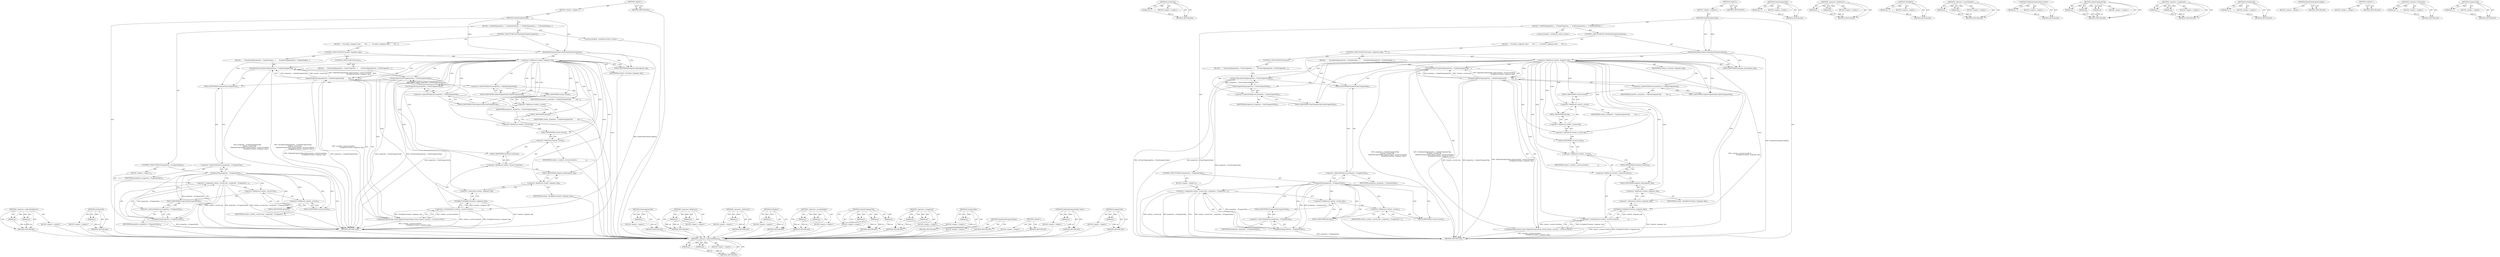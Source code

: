 digraph "FragmentClip" {
vulnerable_99 [label=<(METHOD,&lt;operator&gt;.indirectFieldAccess)>];
vulnerable_100 [label=<(PARAM,p1)>];
vulnerable_101 [label=<(PARAM,p2)>];
vulnerable_102 [label=<(BLOCK,&lt;empty&gt;,&lt;empty&gt;)>];
vulnerable_103 [label=<(METHOD_RETURN,ANY)>];
vulnerable_121 [label=<(METHOD,OnClearClip)>];
vulnerable_122 [label=<(PARAM,p1)>];
vulnerable_123 [label=<(BLOCK,&lt;empty&gt;,&lt;empty&gt;)>];
vulnerable_124 [label=<(METHOD_RETURN,ANY)>];
vulnerable_6 [label=<(METHOD,&lt;global&gt;)<SUB>1</SUB>>];
vulnerable_7 [label=<(BLOCK,&lt;empty&gt;,&lt;empty&gt;)<SUB>1</SUB>>];
vulnerable_8 [label=<(METHOD,UpdateFragmentClip)<SUB>1</SUB>>];
vulnerable_9 [label=<(BLOCK,{
  DCHECK(properties_);

   if (NeedsPaintProp...,{
  DCHECK(properties_);

   if (NeedsPaintProp...)<SUB>1</SUB>>];
vulnerable_10 [label="<(LOCAL,DCHECK : DCHECK)<SUB>2</SUB>>"];
vulnerable_11 [label=<(CONTROL_STRUCTURE,IF,if (NeedsPaintPropertyUpdate()))<SUB>4</SUB>>];
vulnerable_12 [label=<(NeedsPaintPropertyUpdate,NeedsPaintPropertyUpdate())<SUB>4</SUB>>];
vulnerable_13 [label=<(BLOCK,{
     if (context_.fragment_clip) {
       OnU...,{
     if (context_.fragment_clip) {
       OnU...)<SUB>4</SUB>>];
vulnerable_14 [label=<(CONTROL_STRUCTURE,IF,if (context_.fragment_clip))<SUB>5</SUB>>];
vulnerable_15 [label=<(&lt;operator&gt;.fieldAccess,context_.fragment_clip)<SUB>5</SUB>>];
vulnerable_16 [label=<(IDENTIFIER,context_,if (context_.fragment_clip))<SUB>5</SUB>>];
vulnerable_17 [label=<(FIELD_IDENTIFIER,fragment_clip,fragment_clip)<SUB>5</SUB>>];
vulnerable_18 [label=<(BLOCK,{
       OnUpdateClip(properties_-&gt;UpdateFragme...,{
       OnUpdateClip(properties_-&gt;UpdateFragme...)<SUB>5</SUB>>];
vulnerable_19 [label=<(OnUpdateClip,OnUpdateClip(properties_-&gt;UpdateFragmentClip(
 ...)<SUB>6</SUB>>];
vulnerable_20 [label=<(UpdateFragmentClip,properties_-&gt;UpdateFragmentClip(
          cont...)<SUB>6</SUB>>];
vulnerable_21 [label=<(&lt;operator&gt;.indirectFieldAccess,properties_-&gt;UpdateFragmentClip)<SUB>6</SUB>>];
vulnerable_22 [label=<(IDENTIFIER,properties_,properties_-&gt;UpdateFragmentClip(
          cont...)<SUB>6</SUB>>];
vulnerable_23 [label=<(FIELD_IDENTIFIER,UpdateFragmentClip,UpdateFragmentClip)<SUB>6</SUB>>];
vulnerable_24 [label=<(&lt;operator&gt;.fieldAccess,context_.current.clip)<SUB>7</SUB>>];
vulnerable_25 [label=<(&lt;operator&gt;.fieldAccess,context_.current)<SUB>7</SUB>>];
vulnerable_26 [label=<(IDENTIFIER,context_,properties_-&gt;UpdateFragmentClip(
          cont...)<SUB>7</SUB>>];
vulnerable_27 [label=<(FIELD_IDENTIFIER,current,current)<SUB>7</SUB>>];
vulnerable_28 [label=<(FIELD_IDENTIFIER,clip,clip)<SUB>7</SUB>>];
vulnerable_29 [label="<(ClipPaintPropertyNode::State,ClipPaintPropertyNode::State{context_.current.t...)<SUB>8</SUB>>"];
vulnerable_30 [label=<(&lt;operator&gt;.arrayInitializer,{context_.current.transform,
                  ...)<SUB>8</SUB>>];
vulnerable_31 [label=<(&lt;operator&gt;.fieldAccess,context_.current.transform)<SUB>8</SUB>>];
vulnerable_32 [label=<(&lt;operator&gt;.fieldAccess,context_.current)<SUB>8</SUB>>];
vulnerable_33 [label=<(IDENTIFIER,context_,{context_.current.transform,
                  ...)<SUB>8</SUB>>];
vulnerable_34 [label=<(FIELD_IDENTIFIER,current,current)<SUB>8</SUB>>];
vulnerable_35 [label=<(FIELD_IDENTIFIER,transform,transform)<SUB>8</SUB>>];
vulnerable_36 [label=<(ToClipRect,ToClipRect(*context_.fragment_clip))<SUB>9</SUB>>];
vulnerable_37 [label=<(&lt;operator&gt;.indirection,*context_.fragment_clip)<SUB>9</SUB>>];
vulnerable_38 [label=<(&lt;operator&gt;.fieldAccess,context_.fragment_clip)<SUB>9</SUB>>];
vulnerable_39 [label=<(IDENTIFIER,context_,ToClipRect(*context_.fragment_clip))<SUB>9</SUB>>];
vulnerable_40 [label=<(FIELD_IDENTIFIER,fragment_clip,fragment_clip)<SUB>9</SUB>>];
vulnerable_41 [label=<(CONTROL_STRUCTURE,ELSE,else)<SUB>10</SUB>>];
vulnerable_42 [label=<(BLOCK,{
      OnClearClip(properties_-&gt;ClearFragmentC...,{
      OnClearClip(properties_-&gt;ClearFragmentC...)<SUB>10</SUB>>];
vulnerable_43 [label=<(OnClearClip,OnClearClip(properties_-&gt;ClearFragmentClip()))<SUB>11</SUB>>];
vulnerable_44 [label=<(ClearFragmentClip,properties_-&gt;ClearFragmentClip())<SUB>11</SUB>>];
vulnerable_45 [label=<(&lt;operator&gt;.indirectFieldAccess,properties_-&gt;ClearFragmentClip)<SUB>11</SUB>>];
vulnerable_46 [label=<(IDENTIFIER,properties_,properties_-&gt;ClearFragmentClip())<SUB>11</SUB>>];
vulnerable_47 [label=<(FIELD_IDENTIFIER,ClearFragmentClip,ClearFragmentClip)<SUB>11</SUB>>];
vulnerable_48 [label=<(CONTROL_STRUCTURE,IF,if (properties_-&gt;FragmentClip()))<SUB>15</SUB>>];
vulnerable_49 [label=<(FragmentClip,properties_-&gt;FragmentClip())<SUB>15</SUB>>];
vulnerable_50 [label=<(&lt;operator&gt;.indirectFieldAccess,properties_-&gt;FragmentClip)<SUB>15</SUB>>];
vulnerable_51 [label=<(IDENTIFIER,properties_,properties_-&gt;FragmentClip())<SUB>15</SUB>>];
vulnerable_52 [label=<(FIELD_IDENTIFIER,FragmentClip,FragmentClip)<SUB>15</SUB>>];
vulnerable_53 [label=<(BLOCK,&lt;empty&gt;,&lt;empty&gt;)<SUB>16</SUB>>];
vulnerable_54 [label=<(&lt;operator&gt;.assignment,context_.current.clip = properties_-&gt;FragmentCl...)<SUB>16</SUB>>];
vulnerable_55 [label=<(&lt;operator&gt;.fieldAccess,context_.current.clip)<SUB>16</SUB>>];
vulnerable_56 [label=<(&lt;operator&gt;.fieldAccess,context_.current)<SUB>16</SUB>>];
vulnerable_57 [label=<(IDENTIFIER,context_,context_.current.clip = properties_-&gt;FragmentCl...)<SUB>16</SUB>>];
vulnerable_58 [label=<(FIELD_IDENTIFIER,current,current)<SUB>16</SUB>>];
vulnerable_59 [label=<(FIELD_IDENTIFIER,clip,clip)<SUB>16</SUB>>];
vulnerable_60 [label=<(FragmentClip,properties_-&gt;FragmentClip())<SUB>16</SUB>>];
vulnerable_61 [label=<(&lt;operator&gt;.indirectFieldAccess,properties_-&gt;FragmentClip)<SUB>16</SUB>>];
vulnerable_62 [label=<(IDENTIFIER,properties_,properties_-&gt;FragmentClip())<SUB>16</SUB>>];
vulnerable_63 [label=<(FIELD_IDENTIFIER,FragmentClip,FragmentClip)<SUB>16</SUB>>];
vulnerable_64 [label=<(METHOD_RETURN,void)<SUB>1</SUB>>];
vulnerable_66 [label=<(METHOD_RETURN,ANY)<SUB>1</SUB>>];
vulnerable_125 [label=<(METHOD,ClearFragmentClip)>];
vulnerable_126 [label=<(PARAM,p1)>];
vulnerable_127 [label=<(BLOCK,&lt;empty&gt;,&lt;empty&gt;)>];
vulnerable_128 [label=<(METHOD_RETURN,ANY)>];
vulnerable_84 [label=<(METHOD,&lt;operator&gt;.fieldAccess)>];
vulnerable_85 [label=<(PARAM,p1)>];
vulnerable_86 [label=<(PARAM,p2)>];
vulnerable_87 [label=<(BLOCK,&lt;empty&gt;,&lt;empty&gt;)>];
vulnerable_88 [label=<(METHOD_RETURN,ANY)>];
vulnerable_117 [label=<(METHOD,&lt;operator&gt;.indirection)>];
vulnerable_118 [label=<(PARAM,p1)>];
vulnerable_119 [label=<(BLOCK,&lt;empty&gt;,&lt;empty&gt;)>];
vulnerable_120 [label=<(METHOD_RETURN,ANY)>];
vulnerable_113 [label=<(METHOD,ToClipRect)>];
vulnerable_114 [label=<(PARAM,p1)>];
vulnerable_115 [label=<(BLOCK,&lt;empty&gt;,&lt;empty&gt;)>];
vulnerable_116 [label=<(METHOD_RETURN,ANY)>];
vulnerable_108 [label=<(METHOD,&lt;operator&gt;.arrayInitializer)>];
vulnerable_109 [label=<(PARAM,p1)>];
vulnerable_110 [label=<(PARAM,p2)>];
vulnerable_111 [label=<(BLOCK,&lt;empty&gt;,&lt;empty&gt;)>];
vulnerable_112 [label=<(METHOD_RETURN,ANY)>];
vulnerable_93 [label=<(METHOD,UpdateFragmentClip)>];
vulnerable_94 [label=<(PARAM,p1)>];
vulnerable_95 [label=<(PARAM,p2)>];
vulnerable_96 [label=<(PARAM,p3)>];
vulnerable_97 [label=<(BLOCK,&lt;empty&gt;,&lt;empty&gt;)>];
vulnerable_98 [label=<(METHOD_RETURN,ANY)>];
vulnerable_133 [label=<(METHOD,&lt;operator&gt;.assignment)>];
vulnerable_134 [label=<(PARAM,p1)>];
vulnerable_135 [label=<(PARAM,p2)>];
vulnerable_136 [label=<(BLOCK,&lt;empty&gt;,&lt;empty&gt;)>];
vulnerable_137 [label=<(METHOD_RETURN,ANY)>];
vulnerable_89 [label=<(METHOD,OnUpdateClip)>];
vulnerable_90 [label=<(PARAM,p1)>];
vulnerable_91 [label=<(BLOCK,&lt;empty&gt;,&lt;empty&gt;)>];
vulnerable_92 [label=<(METHOD_RETURN,ANY)>];
vulnerable_81 [label=<(METHOD,NeedsPaintPropertyUpdate)>];
vulnerable_82 [label=<(BLOCK,&lt;empty&gt;,&lt;empty&gt;)>];
vulnerable_83 [label=<(METHOD_RETURN,ANY)>];
vulnerable_75 [label=<(METHOD,&lt;global&gt;)<SUB>1</SUB>>];
vulnerable_76 [label=<(BLOCK,&lt;empty&gt;,&lt;empty&gt;)>];
vulnerable_77 [label=<(METHOD_RETURN,ANY)>];
vulnerable_104 [label="<(METHOD,ClipPaintPropertyNode::State)>"];
vulnerable_105 [label=<(PARAM,p1)>];
vulnerable_106 [label=<(BLOCK,&lt;empty&gt;,&lt;empty&gt;)>];
vulnerable_107 [label=<(METHOD_RETURN,ANY)>];
vulnerable_129 [label=<(METHOD,FragmentClip)>];
vulnerable_130 [label=<(PARAM,p1)>];
vulnerable_131 [label=<(BLOCK,&lt;empty&gt;,&lt;empty&gt;)>];
vulnerable_132 [label=<(METHOD_RETURN,ANY)>];
fixed_100 [label=<(METHOD,&lt;operator&gt;.indirectFieldAccess)>];
fixed_101 [label=<(PARAM,p1)>];
fixed_102 [label=<(PARAM,p2)>];
fixed_103 [label=<(BLOCK,&lt;empty&gt;,&lt;empty&gt;)>];
fixed_104 [label=<(METHOD_RETURN,ANY)>];
fixed_122 [label=<(METHOD,OnClearClip)>];
fixed_123 [label=<(PARAM,p1)>];
fixed_124 [label=<(BLOCK,&lt;empty&gt;,&lt;empty&gt;)>];
fixed_125 [label=<(METHOD_RETURN,ANY)>];
fixed_6 [label=<(METHOD,&lt;global&gt;)<SUB>1</SUB>>];
fixed_7 [label=<(BLOCK,&lt;empty&gt;,&lt;empty&gt;)<SUB>1</SUB>>];
fixed_8 [label=<(METHOD,UpdateFragmentClip)<SUB>1</SUB>>];
fixed_9 [label=<(BLOCK,{
  DCHECK(properties_);

   if (NeedsPaintProp...,{
  DCHECK(properties_);

   if (NeedsPaintProp...)<SUB>1</SUB>>];
fixed_10 [label="<(LOCAL,DCHECK : DCHECK)<SUB>2</SUB>>"];
fixed_11 [label=<(CONTROL_STRUCTURE,IF,if (NeedsPaintPropertyUpdate()))<SUB>4</SUB>>];
fixed_12 [label=<(NeedsPaintPropertyUpdate,NeedsPaintPropertyUpdate())<SUB>4</SUB>>];
fixed_13 [label=<(BLOCK,{
     if (context_.fragment_clip) {
       OnU...,{
     if (context_.fragment_clip) {
       OnU...)<SUB>4</SUB>>];
fixed_14 [label=<(CONTROL_STRUCTURE,IF,if (context_.fragment_clip))<SUB>5</SUB>>];
fixed_15 [label=<(&lt;operator&gt;.fieldAccess,context_.fragment_clip)<SUB>5</SUB>>];
fixed_16 [label=<(IDENTIFIER,context_,if (context_.fragment_clip))<SUB>5</SUB>>];
fixed_17 [label=<(FIELD_IDENTIFIER,fragment_clip,fragment_clip)<SUB>5</SUB>>];
fixed_18 [label=<(BLOCK,{
       OnUpdateClip(properties_-&gt;UpdateFragme...,{
       OnUpdateClip(properties_-&gt;UpdateFragme...)<SUB>5</SUB>>];
fixed_19 [label=<(OnUpdateClip,OnUpdateClip(properties_-&gt;UpdateFragmentClip(
 ...)<SUB>6</SUB>>];
fixed_20 [label=<(UpdateFragmentClip,properties_-&gt;UpdateFragmentClip(
          *con...)<SUB>6</SUB>>];
fixed_21 [label=<(&lt;operator&gt;.indirectFieldAccess,properties_-&gt;UpdateFragmentClip)<SUB>6</SUB>>];
fixed_22 [label=<(IDENTIFIER,properties_,properties_-&gt;UpdateFragmentClip(
          *con...)<SUB>6</SUB>>];
fixed_23 [label=<(FIELD_IDENTIFIER,UpdateFragmentClip,UpdateFragmentClip)<SUB>6</SUB>>];
fixed_24 [label=<(&lt;operator&gt;.indirection,*context_.current.clip)<SUB>7</SUB>>];
fixed_25 [label=<(&lt;operator&gt;.fieldAccess,context_.current.clip)<SUB>7</SUB>>];
fixed_26 [label=<(&lt;operator&gt;.fieldAccess,context_.current)<SUB>7</SUB>>];
fixed_27 [label=<(IDENTIFIER,context_,properties_-&gt;UpdateFragmentClip(
          *con...)<SUB>7</SUB>>];
fixed_28 [label=<(FIELD_IDENTIFIER,current,current)<SUB>7</SUB>>];
fixed_29 [label=<(FIELD_IDENTIFIER,clip,clip)<SUB>7</SUB>>];
fixed_30 [label="<(ClipPaintPropertyNode::State,ClipPaintPropertyNode::State{context_.current.t...)<SUB>8</SUB>>"];
fixed_31 [label=<(&lt;operator&gt;.arrayInitializer,{context_.current.transform,
                  ...)<SUB>8</SUB>>];
fixed_32 [label=<(&lt;operator&gt;.fieldAccess,context_.current.transform)<SUB>8</SUB>>];
fixed_33 [label=<(&lt;operator&gt;.fieldAccess,context_.current)<SUB>8</SUB>>];
fixed_34 [label=<(IDENTIFIER,context_,{context_.current.transform,
                  ...)<SUB>8</SUB>>];
fixed_35 [label=<(FIELD_IDENTIFIER,current,current)<SUB>8</SUB>>];
fixed_36 [label=<(FIELD_IDENTIFIER,transform,transform)<SUB>8</SUB>>];
fixed_37 [label=<(ToClipRect,ToClipRect(*context_.fragment_clip))<SUB>9</SUB>>];
fixed_38 [label=<(&lt;operator&gt;.indirection,*context_.fragment_clip)<SUB>9</SUB>>];
fixed_39 [label=<(&lt;operator&gt;.fieldAccess,context_.fragment_clip)<SUB>9</SUB>>];
fixed_40 [label=<(IDENTIFIER,context_,ToClipRect(*context_.fragment_clip))<SUB>9</SUB>>];
fixed_41 [label=<(FIELD_IDENTIFIER,fragment_clip,fragment_clip)<SUB>9</SUB>>];
fixed_42 [label=<(CONTROL_STRUCTURE,ELSE,else)<SUB>10</SUB>>];
fixed_43 [label=<(BLOCK,{
      OnClearClip(properties_-&gt;ClearFragmentC...,{
      OnClearClip(properties_-&gt;ClearFragmentC...)<SUB>10</SUB>>];
fixed_44 [label=<(OnClearClip,OnClearClip(properties_-&gt;ClearFragmentClip()))<SUB>11</SUB>>];
fixed_45 [label=<(ClearFragmentClip,properties_-&gt;ClearFragmentClip())<SUB>11</SUB>>];
fixed_46 [label=<(&lt;operator&gt;.indirectFieldAccess,properties_-&gt;ClearFragmentClip)<SUB>11</SUB>>];
fixed_47 [label=<(IDENTIFIER,properties_,properties_-&gt;ClearFragmentClip())<SUB>11</SUB>>];
fixed_48 [label=<(FIELD_IDENTIFIER,ClearFragmentClip,ClearFragmentClip)<SUB>11</SUB>>];
fixed_49 [label=<(CONTROL_STRUCTURE,IF,if (properties_-&gt;FragmentClip()))<SUB>15</SUB>>];
fixed_50 [label=<(FragmentClip,properties_-&gt;FragmentClip())<SUB>15</SUB>>];
fixed_51 [label=<(&lt;operator&gt;.indirectFieldAccess,properties_-&gt;FragmentClip)<SUB>15</SUB>>];
fixed_52 [label=<(IDENTIFIER,properties_,properties_-&gt;FragmentClip())<SUB>15</SUB>>];
fixed_53 [label=<(FIELD_IDENTIFIER,FragmentClip,FragmentClip)<SUB>15</SUB>>];
fixed_54 [label=<(BLOCK,&lt;empty&gt;,&lt;empty&gt;)<SUB>16</SUB>>];
fixed_55 [label=<(&lt;operator&gt;.assignment,context_.current.clip = properties_-&gt;FragmentCl...)<SUB>16</SUB>>];
fixed_56 [label=<(&lt;operator&gt;.fieldAccess,context_.current.clip)<SUB>16</SUB>>];
fixed_57 [label=<(&lt;operator&gt;.fieldAccess,context_.current)<SUB>16</SUB>>];
fixed_58 [label=<(IDENTIFIER,context_,context_.current.clip = properties_-&gt;FragmentCl...)<SUB>16</SUB>>];
fixed_59 [label=<(FIELD_IDENTIFIER,current,current)<SUB>16</SUB>>];
fixed_60 [label=<(FIELD_IDENTIFIER,clip,clip)<SUB>16</SUB>>];
fixed_61 [label=<(FragmentClip,properties_-&gt;FragmentClip())<SUB>16</SUB>>];
fixed_62 [label=<(&lt;operator&gt;.indirectFieldAccess,properties_-&gt;FragmentClip)<SUB>16</SUB>>];
fixed_63 [label=<(IDENTIFIER,properties_,properties_-&gt;FragmentClip())<SUB>16</SUB>>];
fixed_64 [label=<(FIELD_IDENTIFIER,FragmentClip,FragmentClip)<SUB>16</SUB>>];
fixed_65 [label=<(METHOD_RETURN,void)<SUB>1</SUB>>];
fixed_67 [label=<(METHOD_RETURN,ANY)<SUB>1</SUB>>];
fixed_126 [label=<(METHOD,ClearFragmentClip)>];
fixed_127 [label=<(PARAM,p1)>];
fixed_128 [label=<(BLOCK,&lt;empty&gt;,&lt;empty&gt;)>];
fixed_129 [label=<(METHOD_RETURN,ANY)>];
fixed_85 [label=<(METHOD,&lt;operator&gt;.fieldAccess)>];
fixed_86 [label=<(PARAM,p1)>];
fixed_87 [label=<(PARAM,p2)>];
fixed_88 [label=<(BLOCK,&lt;empty&gt;,&lt;empty&gt;)>];
fixed_89 [label=<(METHOD_RETURN,ANY)>];
fixed_118 [label=<(METHOD,ToClipRect)>];
fixed_119 [label=<(PARAM,p1)>];
fixed_120 [label=<(BLOCK,&lt;empty&gt;,&lt;empty&gt;)>];
fixed_121 [label=<(METHOD_RETURN,ANY)>];
fixed_113 [label=<(METHOD,&lt;operator&gt;.arrayInitializer)>];
fixed_114 [label=<(PARAM,p1)>];
fixed_115 [label=<(PARAM,p2)>];
fixed_116 [label=<(BLOCK,&lt;empty&gt;,&lt;empty&gt;)>];
fixed_117 [label=<(METHOD_RETURN,ANY)>];
fixed_109 [label="<(METHOD,ClipPaintPropertyNode::State)>"];
fixed_110 [label=<(PARAM,p1)>];
fixed_111 [label=<(BLOCK,&lt;empty&gt;,&lt;empty&gt;)>];
fixed_112 [label=<(METHOD_RETURN,ANY)>];
fixed_94 [label=<(METHOD,UpdateFragmentClip)>];
fixed_95 [label=<(PARAM,p1)>];
fixed_96 [label=<(PARAM,p2)>];
fixed_97 [label=<(PARAM,p3)>];
fixed_98 [label=<(BLOCK,&lt;empty&gt;,&lt;empty&gt;)>];
fixed_99 [label=<(METHOD_RETURN,ANY)>];
fixed_134 [label=<(METHOD,&lt;operator&gt;.assignment)>];
fixed_135 [label=<(PARAM,p1)>];
fixed_136 [label=<(PARAM,p2)>];
fixed_137 [label=<(BLOCK,&lt;empty&gt;,&lt;empty&gt;)>];
fixed_138 [label=<(METHOD_RETURN,ANY)>];
fixed_90 [label=<(METHOD,OnUpdateClip)>];
fixed_91 [label=<(PARAM,p1)>];
fixed_92 [label=<(BLOCK,&lt;empty&gt;,&lt;empty&gt;)>];
fixed_93 [label=<(METHOD_RETURN,ANY)>];
fixed_82 [label=<(METHOD,NeedsPaintPropertyUpdate)>];
fixed_83 [label=<(BLOCK,&lt;empty&gt;,&lt;empty&gt;)>];
fixed_84 [label=<(METHOD_RETURN,ANY)>];
fixed_76 [label=<(METHOD,&lt;global&gt;)<SUB>1</SUB>>];
fixed_77 [label=<(BLOCK,&lt;empty&gt;,&lt;empty&gt;)>];
fixed_78 [label=<(METHOD_RETURN,ANY)>];
fixed_105 [label=<(METHOD,&lt;operator&gt;.indirection)>];
fixed_106 [label=<(PARAM,p1)>];
fixed_107 [label=<(BLOCK,&lt;empty&gt;,&lt;empty&gt;)>];
fixed_108 [label=<(METHOD_RETURN,ANY)>];
fixed_130 [label=<(METHOD,FragmentClip)>];
fixed_131 [label=<(PARAM,p1)>];
fixed_132 [label=<(BLOCK,&lt;empty&gt;,&lt;empty&gt;)>];
fixed_133 [label=<(METHOD_RETURN,ANY)>];
vulnerable_99 -> vulnerable_100  [key=0, label="AST: "];
vulnerable_99 -> vulnerable_100  [key=1, label="DDG: "];
vulnerable_99 -> vulnerable_102  [key=0, label="AST: "];
vulnerable_99 -> vulnerable_101  [key=0, label="AST: "];
vulnerable_99 -> vulnerable_101  [key=1, label="DDG: "];
vulnerable_99 -> vulnerable_103  [key=0, label="AST: "];
vulnerable_99 -> vulnerable_103  [key=1, label="CFG: "];
vulnerable_100 -> vulnerable_103  [key=0, label="DDG: p1"];
vulnerable_101 -> vulnerable_103  [key=0, label="DDG: p2"];
vulnerable_102 -> fixed_100  [key=0];
vulnerable_103 -> fixed_100  [key=0];
vulnerable_121 -> vulnerable_122  [key=0, label="AST: "];
vulnerable_121 -> vulnerable_122  [key=1, label="DDG: "];
vulnerable_121 -> vulnerable_123  [key=0, label="AST: "];
vulnerable_121 -> vulnerable_124  [key=0, label="AST: "];
vulnerable_121 -> vulnerable_124  [key=1, label="CFG: "];
vulnerable_122 -> vulnerable_124  [key=0, label="DDG: p1"];
vulnerable_123 -> fixed_100  [key=0];
vulnerable_124 -> fixed_100  [key=0];
vulnerable_6 -> vulnerable_7  [key=0, label="AST: "];
vulnerable_6 -> vulnerable_66  [key=0, label="AST: "];
vulnerable_6 -> vulnerable_66  [key=1, label="CFG: "];
vulnerable_7 -> vulnerable_8  [key=0, label="AST: "];
vulnerable_8 -> vulnerable_9  [key=0, label="AST: "];
vulnerable_8 -> vulnerable_64  [key=0, label="AST: "];
vulnerable_8 -> vulnerable_12  [key=0, label="CFG: "];
vulnerable_8 -> vulnerable_12  [key=1, label="DDG: "];
vulnerable_9 -> vulnerable_10  [key=0, label="AST: "];
vulnerable_9 -> vulnerable_11  [key=0, label="AST: "];
vulnerable_9 -> vulnerable_48  [key=0, label="AST: "];
vulnerable_10 -> fixed_100  [key=0];
vulnerable_11 -> vulnerable_12  [key=0, label="AST: "];
vulnerable_11 -> vulnerable_13  [key=0, label="AST: "];
vulnerable_12 -> vulnerable_17  [key=0, label="CFG: "];
vulnerable_12 -> vulnerable_17  [key=1, label="CDG: "];
vulnerable_12 -> vulnerable_52  [key=0, label="CFG: "];
vulnerable_12 -> vulnerable_64  [key=0, label="DDG: NeedsPaintPropertyUpdate()"];
vulnerable_12 -> vulnerable_15  [key=0, label="CDG: "];
vulnerable_13 -> vulnerable_14  [key=0, label="AST: "];
vulnerable_14 -> vulnerable_15  [key=0, label="AST: "];
vulnerable_14 -> vulnerable_18  [key=0, label="AST: "];
vulnerable_14 -> vulnerable_41  [key=0, label="AST: "];
vulnerable_15 -> vulnerable_16  [key=0, label="AST: "];
vulnerable_15 -> vulnerable_17  [key=0, label="AST: "];
vulnerable_15 -> vulnerable_23  [key=0, label="CFG: "];
vulnerable_15 -> vulnerable_23  [key=1, label="CDG: "];
vulnerable_15 -> vulnerable_47  [key=0, label="CFG: "];
vulnerable_15 -> vulnerable_47  [key=1, label="CDG: "];
vulnerable_15 -> vulnerable_24  [key=0, label="CDG: "];
vulnerable_15 -> vulnerable_30  [key=0, label="CDG: "];
vulnerable_15 -> vulnerable_34  [key=0, label="CDG: "];
vulnerable_15 -> vulnerable_21  [key=0, label="CDG: "];
vulnerable_15 -> vulnerable_32  [key=0, label="CDG: "];
vulnerable_15 -> vulnerable_19  [key=0, label="CDG: "];
vulnerable_15 -> vulnerable_28  [key=0, label="CDG: "];
vulnerable_15 -> vulnerable_36  [key=0, label="CDG: "];
vulnerable_15 -> vulnerable_37  [key=0, label="CDG: "];
vulnerable_15 -> vulnerable_20  [key=0, label="CDG: "];
vulnerable_15 -> vulnerable_38  [key=0, label="CDG: "];
vulnerable_15 -> vulnerable_25  [key=0, label="CDG: "];
vulnerable_15 -> vulnerable_45  [key=0, label="CDG: "];
vulnerable_15 -> vulnerable_27  [key=0, label="CDG: "];
vulnerable_15 -> vulnerable_40  [key=0, label="CDG: "];
vulnerable_15 -> vulnerable_29  [key=0, label="CDG: "];
vulnerable_15 -> vulnerable_44  [key=0, label="CDG: "];
vulnerable_15 -> vulnerable_35  [key=0, label="CDG: "];
vulnerable_15 -> vulnerable_31  [key=0, label="CDG: "];
vulnerable_15 -> vulnerable_43  [key=0, label="CDG: "];
vulnerable_16 -> fixed_100  [key=0];
vulnerable_17 -> vulnerable_15  [key=0, label="CFG: "];
vulnerable_18 -> vulnerable_19  [key=0, label="AST: "];
vulnerable_19 -> vulnerable_20  [key=0, label="AST: "];
vulnerable_19 -> vulnerable_52  [key=0, label="CFG: "];
vulnerable_19 -> vulnerable_64  [key=0, label="DDG: properties_-&gt;UpdateFragmentClip(
          context_.current.clip,
           ClipPaintPropertyNode::State{context_.current.transform,
                                        ToClipRect(*context_.fragment_clip)})"];
vulnerable_19 -> vulnerable_64  [key=1, label="DDG: OnUpdateClip(properties_-&gt;UpdateFragmentClip(
          context_.current.clip,
           ClipPaintPropertyNode::State{context_.current.transform,
                                        ToClipRect(*context_.fragment_clip)}))"];
vulnerable_20 -> vulnerable_21  [key=0, label="AST: "];
vulnerable_20 -> vulnerable_24  [key=0, label="AST: "];
vulnerable_20 -> vulnerable_29  [key=0, label="AST: "];
vulnerable_20 -> vulnerable_19  [key=0, label="CFG: "];
vulnerable_20 -> vulnerable_19  [key=1, label="DDG: properties_-&gt;UpdateFragmentClip"];
vulnerable_20 -> vulnerable_19  [key=2, label="DDG: context_.current.clip"];
vulnerable_20 -> vulnerable_19  [key=3, label="DDG: ClipPaintPropertyNode::State{context_.current.transform,
                                        ToClipRect(*context_.fragment_clip)}"];
vulnerable_20 -> vulnerable_64  [key=0, label="DDG: properties_-&gt;UpdateFragmentClip"];
vulnerable_20 -> vulnerable_64  [key=1, label="DDG: ClipPaintPropertyNode::State{context_.current.transform,
                                        ToClipRect(*context_.fragment_clip)}"];
vulnerable_21 -> vulnerable_22  [key=0, label="AST: "];
vulnerable_21 -> vulnerable_23  [key=0, label="AST: "];
vulnerable_21 -> vulnerable_27  [key=0, label="CFG: "];
vulnerable_22 -> fixed_100  [key=0];
vulnerable_23 -> vulnerable_21  [key=0, label="CFG: "];
vulnerable_24 -> vulnerable_25  [key=0, label="AST: "];
vulnerable_24 -> vulnerable_28  [key=0, label="AST: "];
vulnerable_24 -> vulnerable_34  [key=0, label="CFG: "];
vulnerable_25 -> vulnerable_26  [key=0, label="AST: "];
vulnerable_25 -> vulnerable_27  [key=0, label="AST: "];
vulnerable_25 -> vulnerable_28  [key=0, label="CFG: "];
vulnerable_26 -> fixed_100  [key=0];
vulnerable_27 -> vulnerable_25  [key=0, label="CFG: "];
vulnerable_28 -> vulnerable_24  [key=0, label="CFG: "];
vulnerable_29 -> vulnerable_30  [key=0, label="AST: "];
vulnerable_29 -> vulnerable_20  [key=0, label="CFG: "];
vulnerable_29 -> vulnerable_20  [key=1, label="DDG: {context_.current.transform,
                                        ToClipRect(*context_.fragment_clip)}"];
vulnerable_29 -> vulnerable_64  [key=0, label="DDG: {context_.current.transform,
                                        ToClipRect(*context_.fragment_clip)}"];
vulnerable_30 -> vulnerable_31  [key=0, label="AST: "];
vulnerable_30 -> vulnerable_36  [key=0, label="AST: "];
vulnerable_30 -> vulnerable_29  [key=0, label="CFG: "];
vulnerable_30 -> vulnerable_29  [key=1, label="DDG: context_.current.transform"];
vulnerable_30 -> vulnerable_29  [key=2, label="DDG: ToClipRect(*context_.fragment_clip)"];
vulnerable_30 -> vulnerable_64  [key=0, label="DDG: context_.current.transform"];
vulnerable_30 -> vulnerable_64  [key=1, label="DDG: ToClipRect(*context_.fragment_clip)"];
vulnerable_31 -> vulnerable_32  [key=0, label="AST: "];
vulnerable_31 -> vulnerable_35  [key=0, label="AST: "];
vulnerable_31 -> vulnerable_40  [key=0, label="CFG: "];
vulnerable_32 -> vulnerable_33  [key=0, label="AST: "];
vulnerable_32 -> vulnerable_34  [key=0, label="AST: "];
vulnerable_32 -> vulnerable_35  [key=0, label="CFG: "];
vulnerable_33 -> fixed_100  [key=0];
vulnerable_34 -> vulnerable_32  [key=0, label="CFG: "];
vulnerable_35 -> vulnerable_31  [key=0, label="CFG: "];
vulnerable_36 -> vulnerable_37  [key=0, label="AST: "];
vulnerable_36 -> vulnerable_30  [key=0, label="CFG: "];
vulnerable_36 -> vulnerable_30  [key=1, label="DDG: *context_.fragment_clip"];
vulnerable_36 -> vulnerable_64  [key=0, label="DDG: *context_.fragment_clip"];
vulnerable_37 -> vulnerable_38  [key=0, label="AST: "];
vulnerable_37 -> vulnerable_36  [key=0, label="CFG: "];
vulnerable_38 -> vulnerable_39  [key=0, label="AST: "];
vulnerable_38 -> vulnerable_40  [key=0, label="AST: "];
vulnerable_38 -> vulnerable_37  [key=0, label="CFG: "];
vulnerable_39 -> fixed_100  [key=0];
vulnerable_40 -> vulnerable_38  [key=0, label="CFG: "];
vulnerable_41 -> vulnerable_42  [key=0, label="AST: "];
vulnerable_42 -> vulnerable_43  [key=0, label="AST: "];
vulnerable_43 -> vulnerable_44  [key=0, label="AST: "];
vulnerable_43 -> vulnerable_52  [key=0, label="CFG: "];
vulnerable_43 -> vulnerable_64  [key=0, label="DDG: properties_-&gt;ClearFragmentClip()"];
vulnerable_43 -> vulnerable_64  [key=1, label="DDG: OnClearClip(properties_-&gt;ClearFragmentClip())"];
vulnerable_44 -> vulnerable_45  [key=0, label="AST: "];
vulnerable_44 -> vulnerable_43  [key=0, label="CFG: "];
vulnerable_44 -> vulnerable_43  [key=1, label="DDG: properties_-&gt;ClearFragmentClip"];
vulnerable_44 -> vulnerable_64  [key=0, label="DDG: properties_-&gt;ClearFragmentClip"];
vulnerable_45 -> vulnerable_46  [key=0, label="AST: "];
vulnerable_45 -> vulnerable_47  [key=0, label="AST: "];
vulnerable_45 -> vulnerable_44  [key=0, label="CFG: "];
vulnerable_46 -> fixed_100  [key=0];
vulnerable_47 -> vulnerable_45  [key=0, label="CFG: "];
vulnerable_48 -> vulnerable_49  [key=0, label="AST: "];
vulnerable_48 -> vulnerable_53  [key=0, label="AST: "];
vulnerable_49 -> vulnerable_50  [key=0, label="AST: "];
vulnerable_49 -> vulnerable_64  [key=0, label="CFG: "];
vulnerable_49 -> vulnerable_58  [key=0, label="CFG: "];
vulnerable_49 -> vulnerable_58  [key=1, label="CDG: "];
vulnerable_49 -> vulnerable_60  [key=0, label="DDG: properties_-&gt;FragmentClip"];
vulnerable_49 -> vulnerable_60  [key=1, label="CDG: "];
vulnerable_49 -> vulnerable_61  [key=0, label="CDG: "];
vulnerable_49 -> vulnerable_56  [key=0, label="CDG: "];
vulnerable_49 -> vulnerable_63  [key=0, label="CDG: "];
vulnerable_49 -> vulnerable_59  [key=0, label="CDG: "];
vulnerable_49 -> vulnerable_55  [key=0, label="CDG: "];
vulnerable_49 -> vulnerable_54  [key=0, label="CDG: "];
vulnerable_50 -> vulnerable_51  [key=0, label="AST: "];
vulnerable_50 -> vulnerable_52  [key=0, label="AST: "];
vulnerable_50 -> vulnerable_49  [key=0, label="CFG: "];
vulnerable_51 -> fixed_100  [key=0];
vulnerable_52 -> vulnerable_50  [key=0, label="CFG: "];
vulnerable_53 -> vulnerable_54  [key=0, label="AST: "];
vulnerable_54 -> vulnerable_55  [key=0, label="AST: "];
vulnerable_54 -> vulnerable_60  [key=0, label="AST: "];
vulnerable_54 -> vulnerable_64  [key=0, label="CFG: "];
vulnerable_54 -> vulnerable_64  [key=1, label="DDG: context_.current.clip"];
vulnerable_54 -> vulnerable_64  [key=2, label="DDG: properties_-&gt;FragmentClip()"];
vulnerable_54 -> vulnerable_64  [key=3, label="DDG: context_.current.clip = properties_-&gt;FragmentClip()"];
vulnerable_55 -> vulnerable_56  [key=0, label="AST: "];
vulnerable_55 -> vulnerable_59  [key=0, label="AST: "];
vulnerable_55 -> vulnerable_63  [key=0, label="CFG: "];
vulnerable_56 -> vulnerable_57  [key=0, label="AST: "];
vulnerable_56 -> vulnerable_58  [key=0, label="AST: "];
vulnerable_56 -> vulnerable_59  [key=0, label="CFG: "];
vulnerable_57 -> fixed_100  [key=0];
vulnerable_58 -> vulnerable_56  [key=0, label="CFG: "];
vulnerable_59 -> vulnerable_55  [key=0, label="CFG: "];
vulnerable_60 -> vulnerable_61  [key=0, label="AST: "];
vulnerable_60 -> vulnerable_54  [key=0, label="CFG: "];
vulnerable_60 -> vulnerable_54  [key=1, label="DDG: properties_-&gt;FragmentClip"];
vulnerable_60 -> vulnerable_64  [key=0, label="DDG: properties_-&gt;FragmentClip"];
vulnerable_61 -> vulnerable_62  [key=0, label="AST: "];
vulnerable_61 -> vulnerable_63  [key=0, label="AST: "];
vulnerable_61 -> vulnerable_60  [key=0, label="CFG: "];
vulnerable_62 -> fixed_100  [key=0];
vulnerable_63 -> vulnerable_61  [key=0, label="CFG: "];
vulnerable_64 -> fixed_100  [key=0];
vulnerable_66 -> fixed_100  [key=0];
vulnerable_125 -> vulnerable_126  [key=0, label="AST: "];
vulnerable_125 -> vulnerable_126  [key=1, label="DDG: "];
vulnerable_125 -> vulnerable_127  [key=0, label="AST: "];
vulnerable_125 -> vulnerable_128  [key=0, label="AST: "];
vulnerable_125 -> vulnerable_128  [key=1, label="CFG: "];
vulnerable_126 -> vulnerable_128  [key=0, label="DDG: p1"];
vulnerable_127 -> fixed_100  [key=0];
vulnerable_128 -> fixed_100  [key=0];
vulnerable_84 -> vulnerable_85  [key=0, label="AST: "];
vulnerable_84 -> vulnerable_85  [key=1, label="DDG: "];
vulnerable_84 -> vulnerable_87  [key=0, label="AST: "];
vulnerable_84 -> vulnerable_86  [key=0, label="AST: "];
vulnerable_84 -> vulnerable_86  [key=1, label="DDG: "];
vulnerable_84 -> vulnerable_88  [key=0, label="AST: "];
vulnerable_84 -> vulnerable_88  [key=1, label="CFG: "];
vulnerable_85 -> vulnerable_88  [key=0, label="DDG: p1"];
vulnerable_86 -> vulnerable_88  [key=0, label="DDG: p2"];
vulnerable_87 -> fixed_100  [key=0];
vulnerable_88 -> fixed_100  [key=0];
vulnerable_117 -> vulnerable_118  [key=0, label="AST: "];
vulnerable_117 -> vulnerable_118  [key=1, label="DDG: "];
vulnerable_117 -> vulnerable_119  [key=0, label="AST: "];
vulnerable_117 -> vulnerable_120  [key=0, label="AST: "];
vulnerable_117 -> vulnerable_120  [key=1, label="CFG: "];
vulnerable_118 -> vulnerable_120  [key=0, label="DDG: p1"];
vulnerable_119 -> fixed_100  [key=0];
vulnerable_120 -> fixed_100  [key=0];
vulnerable_113 -> vulnerable_114  [key=0, label="AST: "];
vulnerable_113 -> vulnerable_114  [key=1, label="DDG: "];
vulnerable_113 -> vulnerable_115  [key=0, label="AST: "];
vulnerable_113 -> vulnerable_116  [key=0, label="AST: "];
vulnerable_113 -> vulnerable_116  [key=1, label="CFG: "];
vulnerable_114 -> vulnerable_116  [key=0, label="DDG: p1"];
vulnerable_115 -> fixed_100  [key=0];
vulnerable_116 -> fixed_100  [key=0];
vulnerable_108 -> vulnerable_109  [key=0, label="AST: "];
vulnerable_108 -> vulnerable_109  [key=1, label="DDG: "];
vulnerable_108 -> vulnerable_111  [key=0, label="AST: "];
vulnerable_108 -> vulnerable_110  [key=0, label="AST: "];
vulnerable_108 -> vulnerable_110  [key=1, label="DDG: "];
vulnerable_108 -> vulnerable_112  [key=0, label="AST: "];
vulnerable_108 -> vulnerable_112  [key=1, label="CFG: "];
vulnerable_109 -> vulnerable_112  [key=0, label="DDG: p1"];
vulnerable_110 -> vulnerable_112  [key=0, label="DDG: p2"];
vulnerable_111 -> fixed_100  [key=0];
vulnerable_112 -> fixed_100  [key=0];
vulnerable_93 -> vulnerable_94  [key=0, label="AST: "];
vulnerable_93 -> vulnerable_94  [key=1, label="DDG: "];
vulnerable_93 -> vulnerable_97  [key=0, label="AST: "];
vulnerable_93 -> vulnerable_95  [key=0, label="AST: "];
vulnerable_93 -> vulnerable_95  [key=1, label="DDG: "];
vulnerable_93 -> vulnerable_98  [key=0, label="AST: "];
vulnerable_93 -> vulnerable_98  [key=1, label="CFG: "];
vulnerable_93 -> vulnerable_96  [key=0, label="AST: "];
vulnerable_93 -> vulnerable_96  [key=1, label="DDG: "];
vulnerable_94 -> vulnerable_98  [key=0, label="DDG: p1"];
vulnerable_95 -> vulnerable_98  [key=0, label="DDG: p2"];
vulnerable_96 -> vulnerable_98  [key=0, label="DDG: p3"];
vulnerable_97 -> fixed_100  [key=0];
vulnerable_98 -> fixed_100  [key=0];
vulnerable_133 -> vulnerable_134  [key=0, label="AST: "];
vulnerable_133 -> vulnerable_134  [key=1, label="DDG: "];
vulnerable_133 -> vulnerable_136  [key=0, label="AST: "];
vulnerable_133 -> vulnerable_135  [key=0, label="AST: "];
vulnerable_133 -> vulnerable_135  [key=1, label="DDG: "];
vulnerable_133 -> vulnerable_137  [key=0, label="AST: "];
vulnerable_133 -> vulnerable_137  [key=1, label="CFG: "];
vulnerable_134 -> vulnerable_137  [key=0, label="DDG: p1"];
vulnerable_135 -> vulnerable_137  [key=0, label="DDG: p2"];
vulnerable_136 -> fixed_100  [key=0];
vulnerable_137 -> fixed_100  [key=0];
vulnerable_89 -> vulnerable_90  [key=0, label="AST: "];
vulnerable_89 -> vulnerable_90  [key=1, label="DDG: "];
vulnerable_89 -> vulnerable_91  [key=0, label="AST: "];
vulnerable_89 -> vulnerable_92  [key=0, label="AST: "];
vulnerable_89 -> vulnerable_92  [key=1, label="CFG: "];
vulnerable_90 -> vulnerable_92  [key=0, label="DDG: p1"];
vulnerable_91 -> fixed_100  [key=0];
vulnerable_92 -> fixed_100  [key=0];
vulnerable_81 -> vulnerable_82  [key=0, label="AST: "];
vulnerable_81 -> vulnerable_83  [key=0, label="AST: "];
vulnerable_81 -> vulnerable_83  [key=1, label="CFG: "];
vulnerable_82 -> fixed_100  [key=0];
vulnerable_83 -> fixed_100  [key=0];
vulnerable_75 -> vulnerable_76  [key=0, label="AST: "];
vulnerable_75 -> vulnerable_77  [key=0, label="AST: "];
vulnerable_75 -> vulnerable_77  [key=1, label="CFG: "];
vulnerable_76 -> fixed_100  [key=0];
vulnerable_77 -> fixed_100  [key=0];
vulnerable_104 -> vulnerable_105  [key=0, label="AST: "];
vulnerable_104 -> vulnerable_105  [key=1, label="DDG: "];
vulnerable_104 -> vulnerable_106  [key=0, label="AST: "];
vulnerable_104 -> vulnerable_107  [key=0, label="AST: "];
vulnerable_104 -> vulnerable_107  [key=1, label="CFG: "];
vulnerable_105 -> vulnerable_107  [key=0, label="DDG: p1"];
vulnerable_106 -> fixed_100  [key=0];
vulnerable_107 -> fixed_100  [key=0];
vulnerable_129 -> vulnerable_130  [key=0, label="AST: "];
vulnerable_129 -> vulnerable_130  [key=1, label="DDG: "];
vulnerable_129 -> vulnerable_131  [key=0, label="AST: "];
vulnerable_129 -> vulnerable_132  [key=0, label="AST: "];
vulnerable_129 -> vulnerable_132  [key=1, label="CFG: "];
vulnerable_130 -> vulnerable_132  [key=0, label="DDG: p1"];
vulnerable_131 -> fixed_100  [key=0];
vulnerable_132 -> fixed_100  [key=0];
fixed_100 -> fixed_101  [key=0, label="AST: "];
fixed_100 -> fixed_101  [key=1, label="DDG: "];
fixed_100 -> fixed_103  [key=0, label="AST: "];
fixed_100 -> fixed_102  [key=0, label="AST: "];
fixed_100 -> fixed_102  [key=1, label="DDG: "];
fixed_100 -> fixed_104  [key=0, label="AST: "];
fixed_100 -> fixed_104  [key=1, label="CFG: "];
fixed_101 -> fixed_104  [key=0, label="DDG: p1"];
fixed_102 -> fixed_104  [key=0, label="DDG: p2"];
fixed_122 -> fixed_123  [key=0, label="AST: "];
fixed_122 -> fixed_123  [key=1, label="DDG: "];
fixed_122 -> fixed_124  [key=0, label="AST: "];
fixed_122 -> fixed_125  [key=0, label="AST: "];
fixed_122 -> fixed_125  [key=1, label="CFG: "];
fixed_123 -> fixed_125  [key=0, label="DDG: p1"];
fixed_6 -> fixed_7  [key=0, label="AST: "];
fixed_6 -> fixed_67  [key=0, label="AST: "];
fixed_6 -> fixed_67  [key=1, label="CFG: "];
fixed_7 -> fixed_8  [key=0, label="AST: "];
fixed_8 -> fixed_9  [key=0, label="AST: "];
fixed_8 -> fixed_65  [key=0, label="AST: "];
fixed_8 -> fixed_12  [key=0, label="CFG: "];
fixed_8 -> fixed_12  [key=1, label="DDG: "];
fixed_9 -> fixed_10  [key=0, label="AST: "];
fixed_9 -> fixed_11  [key=0, label="AST: "];
fixed_9 -> fixed_49  [key=0, label="AST: "];
fixed_11 -> fixed_12  [key=0, label="AST: "];
fixed_11 -> fixed_13  [key=0, label="AST: "];
fixed_12 -> fixed_17  [key=0, label="CFG: "];
fixed_12 -> fixed_17  [key=1, label="CDG: "];
fixed_12 -> fixed_53  [key=0, label="CFG: "];
fixed_12 -> fixed_65  [key=0, label="DDG: NeedsPaintPropertyUpdate()"];
fixed_12 -> fixed_15  [key=0, label="CDG: "];
fixed_13 -> fixed_14  [key=0, label="AST: "];
fixed_14 -> fixed_15  [key=0, label="AST: "];
fixed_14 -> fixed_18  [key=0, label="AST: "];
fixed_14 -> fixed_42  [key=0, label="AST: "];
fixed_15 -> fixed_16  [key=0, label="AST: "];
fixed_15 -> fixed_17  [key=0, label="AST: "];
fixed_15 -> fixed_23  [key=0, label="CFG: "];
fixed_15 -> fixed_23  [key=1, label="CDG: "];
fixed_15 -> fixed_48  [key=0, label="CFG: "];
fixed_15 -> fixed_48  [key=1, label="CDG: "];
fixed_15 -> fixed_24  [key=0, label="CDG: "];
fixed_15 -> fixed_30  [key=0, label="CDG: "];
fixed_15 -> fixed_21  [key=0, label="CDG: "];
fixed_15 -> fixed_32  [key=0, label="CDG: "];
fixed_15 -> fixed_33  [key=0, label="CDG: "];
fixed_15 -> fixed_26  [key=0, label="CDG: "];
fixed_15 -> fixed_19  [key=0, label="CDG: "];
fixed_15 -> fixed_28  [key=0, label="CDG: "];
fixed_15 -> fixed_36  [key=0, label="CDG: "];
fixed_15 -> fixed_37  [key=0, label="CDG: "];
fixed_15 -> fixed_46  [key=0, label="CDG: "];
fixed_15 -> fixed_20  [key=0, label="CDG: "];
fixed_15 -> fixed_38  [key=0, label="CDG: "];
fixed_15 -> fixed_25  [key=0, label="CDG: "];
fixed_15 -> fixed_41  [key=0, label="CDG: "];
fixed_15 -> fixed_45  [key=0, label="CDG: "];
fixed_15 -> fixed_29  [key=0, label="CDG: "];
fixed_15 -> fixed_44  [key=0, label="CDG: "];
fixed_15 -> fixed_35  [key=0, label="CDG: "];
fixed_15 -> fixed_39  [key=0, label="CDG: "];
fixed_15 -> fixed_31  [key=0, label="CDG: "];
fixed_17 -> fixed_15  [key=0, label="CFG: "];
fixed_18 -> fixed_19  [key=0, label="AST: "];
fixed_19 -> fixed_20  [key=0, label="AST: "];
fixed_19 -> fixed_53  [key=0, label="CFG: "];
fixed_19 -> fixed_65  [key=0, label="DDG: properties_-&gt;UpdateFragmentClip(
          *context_.current.clip,
           ClipPaintPropertyNode::State{context_.current.transform,
                                        ToClipRect(*context_.fragment_clip)})"];
fixed_19 -> fixed_65  [key=1, label="DDG: OnUpdateClip(properties_-&gt;UpdateFragmentClip(
          *context_.current.clip,
           ClipPaintPropertyNode::State{context_.current.transform,
                                        ToClipRect(*context_.fragment_clip)}))"];
fixed_20 -> fixed_21  [key=0, label="AST: "];
fixed_20 -> fixed_24  [key=0, label="AST: "];
fixed_20 -> fixed_30  [key=0, label="AST: "];
fixed_20 -> fixed_19  [key=0, label="CFG: "];
fixed_20 -> fixed_19  [key=1, label="DDG: properties_-&gt;UpdateFragmentClip"];
fixed_20 -> fixed_19  [key=2, label="DDG: *context_.current.clip"];
fixed_20 -> fixed_19  [key=3, label="DDG: ClipPaintPropertyNode::State{context_.current.transform,
                                        ToClipRect(*context_.fragment_clip)}"];
fixed_20 -> fixed_65  [key=0, label="DDG: properties_-&gt;UpdateFragmentClip"];
fixed_20 -> fixed_65  [key=1, label="DDG: *context_.current.clip"];
fixed_20 -> fixed_65  [key=2, label="DDG: ClipPaintPropertyNode::State{context_.current.transform,
                                        ToClipRect(*context_.fragment_clip)}"];
fixed_21 -> fixed_22  [key=0, label="AST: "];
fixed_21 -> fixed_23  [key=0, label="AST: "];
fixed_21 -> fixed_28  [key=0, label="CFG: "];
fixed_23 -> fixed_21  [key=0, label="CFG: "];
fixed_24 -> fixed_25  [key=0, label="AST: "];
fixed_24 -> fixed_35  [key=0, label="CFG: "];
fixed_25 -> fixed_26  [key=0, label="AST: "];
fixed_25 -> fixed_29  [key=0, label="AST: "];
fixed_25 -> fixed_24  [key=0, label="CFG: "];
fixed_26 -> fixed_27  [key=0, label="AST: "];
fixed_26 -> fixed_28  [key=0, label="AST: "];
fixed_26 -> fixed_29  [key=0, label="CFG: "];
fixed_28 -> fixed_26  [key=0, label="CFG: "];
fixed_29 -> fixed_25  [key=0, label="CFG: "];
fixed_30 -> fixed_31  [key=0, label="AST: "];
fixed_30 -> fixed_20  [key=0, label="CFG: "];
fixed_30 -> fixed_20  [key=1, label="DDG: {context_.current.transform,
                                        ToClipRect(*context_.fragment_clip)}"];
fixed_30 -> fixed_65  [key=0, label="DDG: {context_.current.transform,
                                        ToClipRect(*context_.fragment_clip)}"];
fixed_31 -> fixed_32  [key=0, label="AST: "];
fixed_31 -> fixed_37  [key=0, label="AST: "];
fixed_31 -> fixed_30  [key=0, label="CFG: "];
fixed_31 -> fixed_30  [key=1, label="DDG: context_.current.transform"];
fixed_31 -> fixed_30  [key=2, label="DDG: ToClipRect(*context_.fragment_clip)"];
fixed_31 -> fixed_65  [key=0, label="DDG: context_.current.transform"];
fixed_31 -> fixed_65  [key=1, label="DDG: ToClipRect(*context_.fragment_clip)"];
fixed_32 -> fixed_33  [key=0, label="AST: "];
fixed_32 -> fixed_36  [key=0, label="AST: "];
fixed_32 -> fixed_41  [key=0, label="CFG: "];
fixed_33 -> fixed_34  [key=0, label="AST: "];
fixed_33 -> fixed_35  [key=0, label="AST: "];
fixed_33 -> fixed_36  [key=0, label="CFG: "];
fixed_35 -> fixed_33  [key=0, label="CFG: "];
fixed_36 -> fixed_32  [key=0, label="CFG: "];
fixed_37 -> fixed_38  [key=0, label="AST: "];
fixed_37 -> fixed_31  [key=0, label="CFG: "];
fixed_37 -> fixed_31  [key=1, label="DDG: *context_.fragment_clip"];
fixed_37 -> fixed_65  [key=0, label="DDG: *context_.fragment_clip"];
fixed_38 -> fixed_39  [key=0, label="AST: "];
fixed_38 -> fixed_37  [key=0, label="CFG: "];
fixed_39 -> fixed_40  [key=0, label="AST: "];
fixed_39 -> fixed_41  [key=0, label="AST: "];
fixed_39 -> fixed_38  [key=0, label="CFG: "];
fixed_41 -> fixed_39  [key=0, label="CFG: "];
fixed_42 -> fixed_43  [key=0, label="AST: "];
fixed_43 -> fixed_44  [key=0, label="AST: "];
fixed_44 -> fixed_45  [key=0, label="AST: "];
fixed_44 -> fixed_53  [key=0, label="CFG: "];
fixed_44 -> fixed_65  [key=0, label="DDG: properties_-&gt;ClearFragmentClip()"];
fixed_44 -> fixed_65  [key=1, label="DDG: OnClearClip(properties_-&gt;ClearFragmentClip())"];
fixed_45 -> fixed_46  [key=0, label="AST: "];
fixed_45 -> fixed_44  [key=0, label="CFG: "];
fixed_45 -> fixed_44  [key=1, label="DDG: properties_-&gt;ClearFragmentClip"];
fixed_45 -> fixed_65  [key=0, label="DDG: properties_-&gt;ClearFragmentClip"];
fixed_46 -> fixed_47  [key=0, label="AST: "];
fixed_46 -> fixed_48  [key=0, label="AST: "];
fixed_46 -> fixed_45  [key=0, label="CFG: "];
fixed_48 -> fixed_46  [key=0, label="CFG: "];
fixed_49 -> fixed_50  [key=0, label="AST: "];
fixed_49 -> fixed_54  [key=0, label="AST: "];
fixed_50 -> fixed_51  [key=0, label="AST: "];
fixed_50 -> fixed_65  [key=0, label="CFG: "];
fixed_50 -> fixed_59  [key=0, label="CFG: "];
fixed_50 -> fixed_59  [key=1, label="CDG: "];
fixed_50 -> fixed_61  [key=0, label="DDG: properties_-&gt;FragmentClip"];
fixed_50 -> fixed_61  [key=1, label="CDG: "];
fixed_50 -> fixed_60  [key=0, label="CDG: "];
fixed_50 -> fixed_64  [key=0, label="CDG: "];
fixed_50 -> fixed_57  [key=0, label="CDG: "];
fixed_50 -> fixed_56  [key=0, label="CDG: "];
fixed_50 -> fixed_55  [key=0, label="CDG: "];
fixed_50 -> fixed_62  [key=0, label="CDG: "];
fixed_51 -> fixed_52  [key=0, label="AST: "];
fixed_51 -> fixed_53  [key=0, label="AST: "];
fixed_51 -> fixed_50  [key=0, label="CFG: "];
fixed_53 -> fixed_51  [key=0, label="CFG: "];
fixed_54 -> fixed_55  [key=0, label="AST: "];
fixed_55 -> fixed_56  [key=0, label="AST: "];
fixed_55 -> fixed_61  [key=0, label="AST: "];
fixed_55 -> fixed_65  [key=0, label="CFG: "];
fixed_55 -> fixed_65  [key=1, label="DDG: context_.current.clip"];
fixed_55 -> fixed_65  [key=2, label="DDG: properties_-&gt;FragmentClip()"];
fixed_55 -> fixed_65  [key=3, label="DDG: context_.current.clip = properties_-&gt;FragmentClip()"];
fixed_56 -> fixed_57  [key=0, label="AST: "];
fixed_56 -> fixed_60  [key=0, label="AST: "];
fixed_56 -> fixed_64  [key=0, label="CFG: "];
fixed_57 -> fixed_58  [key=0, label="AST: "];
fixed_57 -> fixed_59  [key=0, label="AST: "];
fixed_57 -> fixed_60  [key=0, label="CFG: "];
fixed_59 -> fixed_57  [key=0, label="CFG: "];
fixed_60 -> fixed_56  [key=0, label="CFG: "];
fixed_61 -> fixed_62  [key=0, label="AST: "];
fixed_61 -> fixed_55  [key=0, label="CFG: "];
fixed_61 -> fixed_55  [key=1, label="DDG: properties_-&gt;FragmentClip"];
fixed_61 -> fixed_65  [key=0, label="DDG: properties_-&gt;FragmentClip"];
fixed_62 -> fixed_63  [key=0, label="AST: "];
fixed_62 -> fixed_64  [key=0, label="AST: "];
fixed_62 -> fixed_61  [key=0, label="CFG: "];
fixed_64 -> fixed_62  [key=0, label="CFG: "];
fixed_126 -> fixed_127  [key=0, label="AST: "];
fixed_126 -> fixed_127  [key=1, label="DDG: "];
fixed_126 -> fixed_128  [key=0, label="AST: "];
fixed_126 -> fixed_129  [key=0, label="AST: "];
fixed_126 -> fixed_129  [key=1, label="CFG: "];
fixed_127 -> fixed_129  [key=0, label="DDG: p1"];
fixed_85 -> fixed_86  [key=0, label="AST: "];
fixed_85 -> fixed_86  [key=1, label="DDG: "];
fixed_85 -> fixed_88  [key=0, label="AST: "];
fixed_85 -> fixed_87  [key=0, label="AST: "];
fixed_85 -> fixed_87  [key=1, label="DDG: "];
fixed_85 -> fixed_89  [key=0, label="AST: "];
fixed_85 -> fixed_89  [key=1, label="CFG: "];
fixed_86 -> fixed_89  [key=0, label="DDG: p1"];
fixed_87 -> fixed_89  [key=0, label="DDG: p2"];
fixed_118 -> fixed_119  [key=0, label="AST: "];
fixed_118 -> fixed_119  [key=1, label="DDG: "];
fixed_118 -> fixed_120  [key=0, label="AST: "];
fixed_118 -> fixed_121  [key=0, label="AST: "];
fixed_118 -> fixed_121  [key=1, label="CFG: "];
fixed_119 -> fixed_121  [key=0, label="DDG: p1"];
fixed_113 -> fixed_114  [key=0, label="AST: "];
fixed_113 -> fixed_114  [key=1, label="DDG: "];
fixed_113 -> fixed_116  [key=0, label="AST: "];
fixed_113 -> fixed_115  [key=0, label="AST: "];
fixed_113 -> fixed_115  [key=1, label="DDG: "];
fixed_113 -> fixed_117  [key=0, label="AST: "];
fixed_113 -> fixed_117  [key=1, label="CFG: "];
fixed_114 -> fixed_117  [key=0, label="DDG: p1"];
fixed_115 -> fixed_117  [key=0, label="DDG: p2"];
fixed_109 -> fixed_110  [key=0, label="AST: "];
fixed_109 -> fixed_110  [key=1, label="DDG: "];
fixed_109 -> fixed_111  [key=0, label="AST: "];
fixed_109 -> fixed_112  [key=0, label="AST: "];
fixed_109 -> fixed_112  [key=1, label="CFG: "];
fixed_110 -> fixed_112  [key=0, label="DDG: p1"];
fixed_94 -> fixed_95  [key=0, label="AST: "];
fixed_94 -> fixed_95  [key=1, label="DDG: "];
fixed_94 -> fixed_98  [key=0, label="AST: "];
fixed_94 -> fixed_96  [key=0, label="AST: "];
fixed_94 -> fixed_96  [key=1, label="DDG: "];
fixed_94 -> fixed_99  [key=0, label="AST: "];
fixed_94 -> fixed_99  [key=1, label="CFG: "];
fixed_94 -> fixed_97  [key=0, label="AST: "];
fixed_94 -> fixed_97  [key=1, label="DDG: "];
fixed_95 -> fixed_99  [key=0, label="DDG: p1"];
fixed_96 -> fixed_99  [key=0, label="DDG: p2"];
fixed_97 -> fixed_99  [key=0, label="DDG: p3"];
fixed_134 -> fixed_135  [key=0, label="AST: "];
fixed_134 -> fixed_135  [key=1, label="DDG: "];
fixed_134 -> fixed_137  [key=0, label="AST: "];
fixed_134 -> fixed_136  [key=0, label="AST: "];
fixed_134 -> fixed_136  [key=1, label="DDG: "];
fixed_134 -> fixed_138  [key=0, label="AST: "];
fixed_134 -> fixed_138  [key=1, label="CFG: "];
fixed_135 -> fixed_138  [key=0, label="DDG: p1"];
fixed_136 -> fixed_138  [key=0, label="DDG: p2"];
fixed_90 -> fixed_91  [key=0, label="AST: "];
fixed_90 -> fixed_91  [key=1, label="DDG: "];
fixed_90 -> fixed_92  [key=0, label="AST: "];
fixed_90 -> fixed_93  [key=0, label="AST: "];
fixed_90 -> fixed_93  [key=1, label="CFG: "];
fixed_91 -> fixed_93  [key=0, label="DDG: p1"];
fixed_82 -> fixed_83  [key=0, label="AST: "];
fixed_82 -> fixed_84  [key=0, label="AST: "];
fixed_82 -> fixed_84  [key=1, label="CFG: "];
fixed_76 -> fixed_77  [key=0, label="AST: "];
fixed_76 -> fixed_78  [key=0, label="AST: "];
fixed_76 -> fixed_78  [key=1, label="CFG: "];
fixed_105 -> fixed_106  [key=0, label="AST: "];
fixed_105 -> fixed_106  [key=1, label="DDG: "];
fixed_105 -> fixed_107  [key=0, label="AST: "];
fixed_105 -> fixed_108  [key=0, label="AST: "];
fixed_105 -> fixed_108  [key=1, label="CFG: "];
fixed_106 -> fixed_108  [key=0, label="DDG: p1"];
fixed_130 -> fixed_131  [key=0, label="AST: "];
fixed_130 -> fixed_131  [key=1, label="DDG: "];
fixed_130 -> fixed_132  [key=0, label="AST: "];
fixed_130 -> fixed_133  [key=0, label="AST: "];
fixed_130 -> fixed_133  [key=1, label="CFG: "];
fixed_131 -> fixed_133  [key=0, label="DDG: p1"];
}
